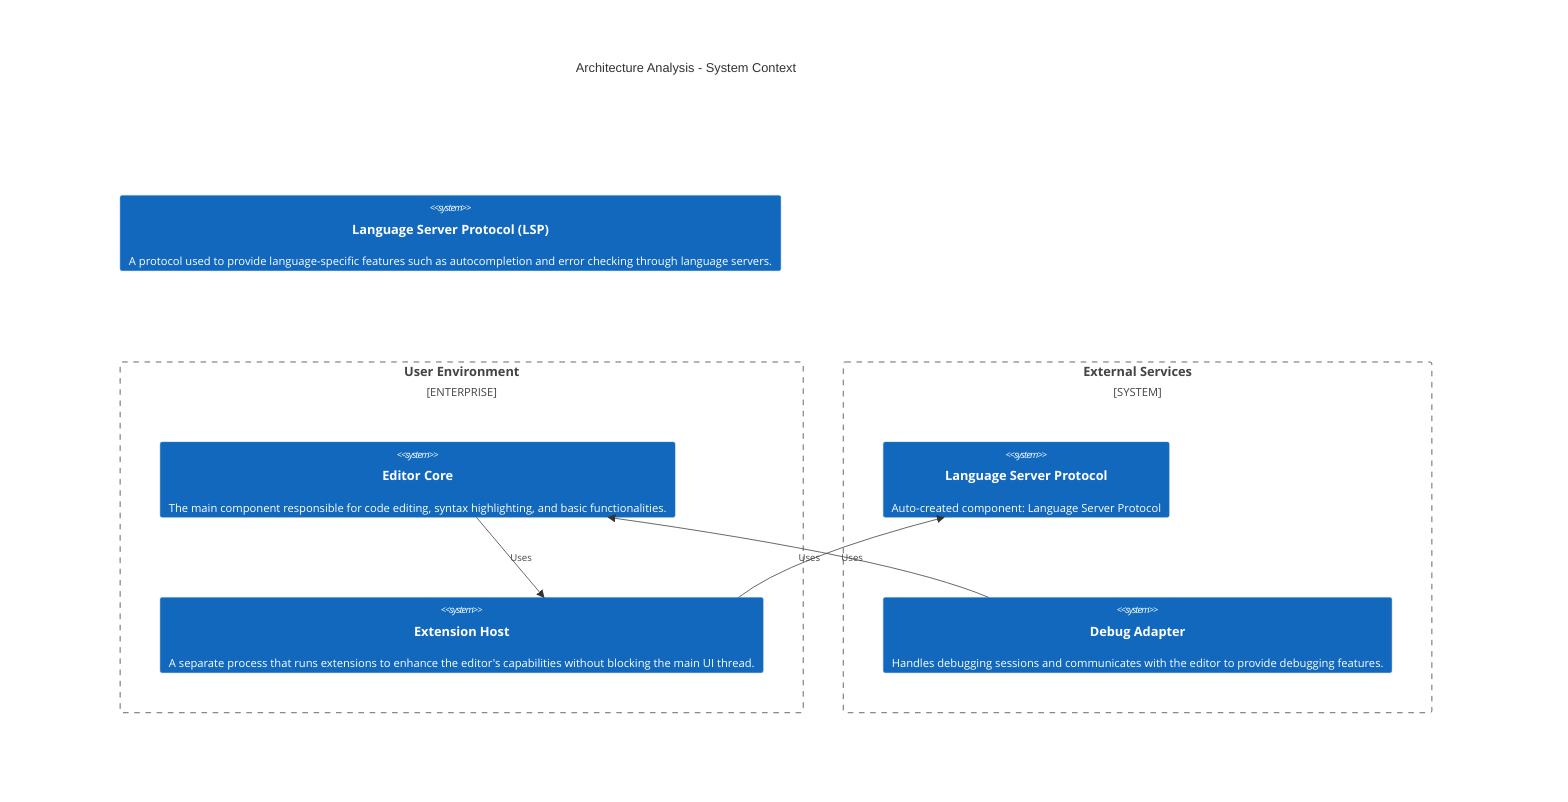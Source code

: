 C4Context
    title Architecture Analysis - System Context
    Enterprise_Boundary(tb_User_Environment, "User Environment") {
        System(Editor_Core, "Editor Core", "The main component responsible for code editing, syntax highlighting, and basic functionalities.")
        System(Extension_Host, "Extension Host", "A separate process that runs extensions to enhance the editor's capabilities without blocking the main UI thread.")
    }
    System_Boundary(tb_External_Services, "External Services") {
        System(Language_Server_Protocol, "Language Server Protocol", "Auto-created component: Language Server Protocol")
        System(Debug_Adapter, "Debug Adapter", "Handles debugging sessions and communicates with the editor to provide debugging features.")
    }
    System(Language_Server_Protocol__LSP_, "Language Server Protocol (LSP)", "A protocol used to provide language-specific features such as autocompletion and error checking through language servers.")

    Rel(Editor_Core, Extension_Host, "Uses")
    Rel(Extension_Host, Language_Server_Protocol, "Uses")
    Rel(Debug_Adapter, Editor_Core, "Uses")